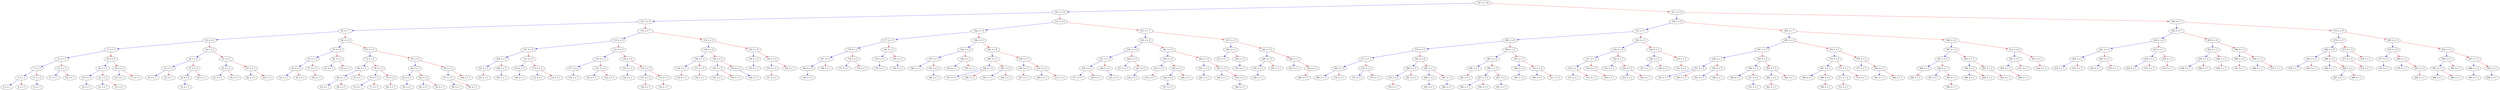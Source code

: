 digraph my_tree {
267 [label="267, h = 10"]161 [label="161, h = 9"]267 -> 161 [color=blue];
267 [label="267, h = 10"]417 [label="417, h = 9"]267 -> 417 [color=red];
161 [label="161, h = 9"]101 [label="101, h = 8"]161 -> 101 [color=blue];
161 [label="161, h = 9"]212 [label="212, h = 8"]161 -> 212 [color=red];
101 [label="101, h = 8"]49 [label="49, h = 7"]101 -> 49 [color=blue];
101 [label="101, h = 8"]133 [label="133, h = 7"]101 -> 133 [color=red];
49 [label="49, h = 7"]29 [label="29, h = 6"]49 -> 29 [color=blue];
49 [label="49, h = 7"]64 [label="64, h = 6"]49 -> 64 [color=red];
29 [label="29, h = 6"]17 [label="17, h = 5"]29 -> 17 [color=blue];
29 [label="29, h = 6"]39 [label="39, h = 5"]29 -> 39 [color=red];
17 [label="17, h = 5"]12 [label="12, h = 4"]17 -> 12 [color=blue];
17 [label="17, h = 5"]24 [label="24, h = 4"]17 -> 24 [color=red];
12 [label="12, h = 4"]7 [label="7, h = 3"]12 -> 7 [color=blue];
12 [label="12, h = 4"]15 [label="15, h = 2"]12 -> 15 [color=red];
7 [label="7, h = 3"]3 [label="3, h = 2"]7 -> 3 [color=blue];
7 [label="7, h = 3"]11 [label="11, h = 2"]7 -> 11 [color=red];
3 [label="3, h = 2"]0 [label="0, h = 1"]3 -> 0 [color=blue];
3 [label="3, h = 2"]6 [label="6, h = 1"]3 -> 6 [color=red];
11 [label="11, h = 2"]9 [label="9, h = 1"]11 -> 9 [color=blue];
15 [label="15, h = 2"]13 [label="13, h = 1"]15 -> 13 [color=blue];
15 [label="15, h = 2"]16 [label="16, h = 1"]15 -> 16 [color=red];
24 [label="24, h = 4"]20 [label="20, h = 3"]24 -> 20 [color=blue];
24 [label="24, h = 4"]26 [label="26, h = 2"]24 -> 26 [color=red];
20 [label="20, h = 3"]19 [label="19, h = 2"]20 -> 19 [color=blue];
20 [label="20, h = 3"]22 [label="22, h = 2"]20 -> 22 [color=red];
19 [label="19, h = 2"]18 [label="18, h = 1"]19 -> 18 [color=blue];
22 [label="22, h = 2"]21 [label="21, h = 1"]22 -> 21 [color=blue];
22 [label="22, h = 2"]23 [label="23, h = 1"]22 -> 23 [color=red];
26 [label="26, h = 2"]25 [label="25, h = 1"]26 -> 25 [color=blue];
26 [label="26, h = 2"]27 [label="27, h = 1"]26 -> 27 [color=red];
39 [label="39, h = 5"]34 [label="34, h = 4"]39 -> 34 [color=blue];
39 [label="39, h = 5"]45 [label="45, h = 3"]39 -> 45 [color=red];
34 [label="34, h = 4"]31 [label="31, h = 2"]34 -> 31 [color=blue];
34 [label="34, h = 4"]37 [label="37, h = 3"]34 -> 37 [color=red];
31 [label="31, h = 2"]30 [label="30, h = 1"]31 -> 30 [color=blue];
31 [label="31, h = 2"]32 [label="32, h = 1"]31 -> 32 [color=red];
37 [label="37, h = 3"]36 [label="36, h = 2"]37 -> 36 [color=blue];
37 [label="37, h = 3"]38 [label="38, h = 1"]37 -> 38 [color=red];
36 [label="36, h = 2"]35 [label="35, h = 1"]36 -> 35 [color=blue];
45 [label="45, h = 3"]42 [label="42, h = 2"]45 -> 42 [color=blue];
45 [label="45, h = 3"]47 [label="47, h = 2"]45 -> 47 [color=red];
42 [label="42, h = 2"]41 [label="41, h = 1"]42 -> 41 [color=blue];
42 [label="42, h = 2"]44 [label="44, h = 1"]42 -> 44 [color=red];
47 [label="47, h = 2"]46 [label="46, h = 1"]47 -> 46 [color=blue];
47 [label="47, h = 2"]48 [label="48, h = 1"]47 -> 48 [color=red];
64 [label="64, h = 6"]59 [label="59, h = 4"]64 -> 59 [color=blue];
64 [label="64, h = 6"]81 [label="81, h = 5"]64 -> 81 [color=red];
59 [label="59, h = 4"]55 [label="55, h = 3"]59 -> 55 [color=blue];
59 [label="59, h = 4"]62 [label="62, h = 2"]59 -> 62 [color=red];
55 [label="55, h = 3"]53 [label="53, h = 2"]55 -> 53 [color=blue];
55 [label="55, h = 3"]57 [label="57, h = 2"]55 -> 57 [color=red];
53 [label="53, h = 2"]52 [label="52, h = 1"]53 -> 52 [color=blue];
53 [label="53, h = 2"]54 [label="54, h = 1"]53 -> 54 [color=red];
57 [label="57, h = 2"]58 [label="58, h = 1"]57 -> 58 [color=red];
62 [label="62, h = 2"]61 [label="61, h = 1"]62 -> 61 [color=blue];
62 [label="62, h = 2"]63 [label="63, h = 1"]62 -> 63 [color=red];
81 [label="81, h = 5"]73 [label="73, h = 4"]81 -> 73 [color=blue];
81 [label="81, h = 5"]95 [label="95, h = 4"]81 -> 95 [color=red];
73 [label="73, h = 4"]69 [label="69, h = 3"]73 -> 69 [color=blue];
73 [label="73, h = 4"]78 [label="78, h = 3"]73 -> 78 [color=red];
69 [label="69, h = 3"]66 [label="66, h = 2"]69 -> 66 [color=blue];
69 [label="69, h = 3"]70 [label="70, h = 1"]69 -> 70 [color=red];
66 [label="66, h = 2"]65 [label="65, h = 1"]66 -> 65 [color=blue];
66 [label="66, h = 2"]68 [label="68, h = 1"]66 -> 68 [color=red];
78 [label="78, h = 3"]76 [label="76, h = 2"]78 -> 76 [color=blue];
78 [label="78, h = 3"]79 [label="79, h = 2"]78 -> 79 [color=red];
76 [label="76, h = 2"]74 [label="74, h = 1"]76 -> 74 [color=blue];
76 [label="76, h = 2"]77 [label="77, h = 1"]76 -> 77 [color=red];
79 [label="79, h = 2"]80 [label="80, h = 1"]79 -> 80 [color=red];
95 [label="95, h = 4"]84 [label="84, h = 3"]95 -> 84 [color=blue];
95 [label="95, h = 4"]99 [label="99, h = 3"]95 -> 99 [color=red];
84 [label="84, h = 3"]83 [label="83, h = 2"]84 -> 83 [color=blue];
84 [label="84, h = 3"]92 [label="92, h = 2"]84 -> 92 [color=red];
83 [label="83, h = 2"]82 [label="82, h = 1"]83 -> 82 [color=blue];
92 [label="92, h = 2"]86 [label="86, h = 1"]92 -> 86 [color=blue];
92 [label="92, h = 2"]94 [label="94, h = 1"]92 -> 94 [color=red];
99 [label="99, h = 3"]97 [label="97, h = 2"]99 -> 97 [color=blue];
99 [label="99, h = 3"]100 [label="100, h = 1"]99 -> 100 [color=red];
97 [label="97, h = 2"]96 [label="96, h = 1"]97 -> 96 [color=blue];
97 [label="97, h = 2"]98 [label="98, h = 1"]97 -> 98 [color=red];
133 [label="133, h = 7"]115 [label="115, h = 6"]133 -> 115 [color=blue];
133 [label="133, h = 7"]152 [label="152, h = 5"]133 -> 152 [color=red];
115 [label="115, h = 6"]107 [label="107, h = 4"]115 -> 107 [color=blue];
115 [label="115, h = 6"]123 [label="123, h = 5"]115 -> 123 [color=red];
107 [label="107, h = 4"]104 [label="104, h = 3"]107 -> 104 [color=blue];
107 [label="107, h = 4"]111 [label="111, h = 3"]107 -> 111 [color=red];
104 [label="104, h = 3"]102 [label="102, h = 2"]104 -> 102 [color=blue];
104 [label="104, h = 3"]106 [label="106, h = 2"]104 -> 106 [color=red];
102 [label="102, h = 2"]103 [label="103, h = 1"]102 -> 103 [color=red];
106 [label="106, h = 2"]105 [label="105, h = 1"]106 -> 105 [color=blue];
111 [label="111, h = 3"]110 [label="110, h = 2"]111 -> 110 [color=blue];
111 [label="111, h = 3"]113 [label="113, h = 2"]111 -> 113 [color=red];
110 [label="110, h = 2"]109 [label="109, h = 1"]110 -> 109 [color=blue];
113 [label="113, h = 2"]112 [label="112, h = 1"]113 -> 112 [color=blue];
113 [label="113, h = 2"]114 [label="114, h = 1"]113 -> 114 [color=red];
123 [label="123, h = 5"]119 [label="119, h = 3"]123 -> 119 [color=blue];
123 [label="123, h = 5"]126 [label="126, h = 4"]123 -> 126 [color=red];
119 [label="119, h = 3"]117 [label="117, h = 2"]119 -> 117 [color=blue];
119 [label="119, h = 3"]121 [label="121, h = 2"]119 -> 121 [color=red];
117 [label="117, h = 2"]116 [label="116, h = 1"]117 -> 116 [color=blue];
121 [label="121, h = 2"]120 [label="120, h = 1"]121 -> 120 [color=blue];
121 [label="121, h = 2"]122 [label="122, h = 1"]121 -> 122 [color=red];
126 [label="126, h = 4"]125 [label="125, h = 2"]126 -> 125 [color=blue];
126 [label="126, h = 4"]130 [label="130, h = 3"]126 -> 130 [color=red];
125 [label="125, h = 2"]124 [label="124, h = 1"]125 -> 124 [color=blue];
130 [label="130, h = 3"]127 [label="127, h = 2"]130 -> 127 [color=blue];
130 [label="130, h = 3"]131 [label="131, h = 2"]130 -> 131 [color=red];
127 [label="127, h = 2"]128 [label="128, h = 1"]127 -> 128 [color=red];
131 [label="131, h = 2"]132 [label="132, h = 1"]131 -> 132 [color=red];
152 [label="152, h = 5"]139 [label="139, h = 4"]152 -> 139 [color=blue];
152 [label="152, h = 5"]155 [label="155, h = 4"]152 -> 155 [color=red];
139 [label="139, h = 4"]136 [label="136, h = 3"]139 -> 136 [color=blue];
139 [label="139, h = 4"]144 [label="144, h = 3"]139 -> 144 [color=red];
136 [label="136, h = 3"]134 [label="134, h = 2"]136 -> 134 [color=blue];
136 [label="136, h = 3"]137 [label="137, h = 2"]136 -> 137 [color=red];
134 [label="134, h = 2"]135 [label="135, h = 1"]134 -> 135 [color=red];
137 [label="137, h = 2"]138 [label="138, h = 1"]137 -> 138 [color=red];
144 [label="144, h = 3"]142 [label="142, h = 2"]144 -> 142 [color=blue];
144 [label="144, h = 3"]150 [label="150, h = 2"]144 -> 150 [color=red];
142 [label="142, h = 2"]141 [label="141, h = 1"]142 -> 141 [color=blue];
142 [label="142, h = 2"]143 [label="143, h = 1"]142 -> 143 [color=red];
150 [label="150, h = 2"]146 [label="146, h = 1"]150 -> 146 [color=blue];
155 [label="155, h = 4"]154 [label="154, h = 2"]155 -> 154 [color=blue];
155 [label="155, h = 4"]159 [label="159, h = 3"]155 -> 159 [color=red];
154 [label="154, h = 2"]153 [label="153, h = 1"]154 -> 153 [color=blue];
159 [label="159, h = 3"]156 [label="156, h = 2"]159 -> 156 [color=blue];
159 [label="159, h = 3"]160 [label="160, h = 1"]159 -> 160 [color=red];
156 [label="156, h = 2"]157 [label="157, h = 1"]156 -> 157 [color=red];
212 [label="212, h = 8"]184 [label="184, h = 6"]212 -> 184 [color=blue];
212 [label="212, h = 8"]251 [label="251, h = 7"]212 -> 251 [color=red];
184 [label="184, h = 6"]177 [label="177, h = 5"]184 -> 177 [color=blue];
184 [label="184, h = 6"]196 [label="196, h = 5"]184 -> 196 [color=red];
177 [label="177, h = 5"]170 [label="170, h = 4"]177 -> 170 [color=blue];
177 [label="177, h = 5"]181 [label="181, h = 3"]177 -> 181 [color=red];
170 [label="170, h = 4"]167 [label="167, h = 3"]170 -> 167 [color=blue];
170 [label="170, h = 4"]174 [label="174, h = 2"]170 -> 174 [color=red];
167 [label="167, h = 3"]164 [label="164, h = 2"]167 -> 164 [color=blue];
167 [label="167, h = 3"]169 [label="169, h = 1"]167 -> 169 [color=red];
164 [label="164, h = 2"]163 [label="163, h = 1"]164 -> 163 [color=blue];
174 [label="174, h = 2"]171 [label="171, h = 1"]174 -> 171 [color=blue];
174 [label="174, h = 2"]175 [label="175, h = 1"]174 -> 175 [color=red];
181 [label="181, h = 3"]179 [label="179, h = 2"]181 -> 179 [color=blue];
181 [label="181, h = 3"]183 [label="183, h = 2"]181 -> 183 [color=red];
179 [label="179, h = 2"]178 [label="178, h = 1"]179 -> 178 [color=blue];
183 [label="183, h = 2"]182 [label="182, h = 1"]183 -> 182 [color=blue];
196 [label="196, h = 5"]192 [label="192, h = 4"]196 -> 192 [color=blue];
196 [label="196, h = 5"]205 [label="205, h = 4"]196 -> 205 [color=red];
192 [label="192, h = 4"]187 [label="187, h = 3"]192 -> 187 [color=blue];
192 [label="192, h = 4"]194 [label="194, h = 2"]192 -> 194 [color=red];
187 [label="187, h = 3"]186 [label="186, h = 1"]187 -> 186 [color=blue];
187 [label="187, h = 3"]191 [label="191, h = 2"]187 -> 191 [color=red];
191 [label="191, h = 2"]188 [label="188, h = 1"]191 -> 188 [color=blue];
194 [label="194, h = 2"]193 [label="193, h = 1"]194 -> 193 [color=blue];
194 [label="194, h = 2"]195 [label="195, h = 1"]194 -> 195 [color=red];
205 [label="205, h = 4"]200 [label="200, h = 3"]205 -> 200 [color=blue];
205 [label="205, h = 4"]208 [label="208, h = 3"]205 -> 208 [color=red];
200 [label="200, h = 3"]198 [label="198, h = 2"]200 -> 198 [color=blue];
200 [label="200, h = 3"]202 [label="202, h = 2"]200 -> 202 [color=red];
198 [label="198, h = 2"]197 [label="197, h = 1"]198 -> 197 [color=blue];
198 [label="198, h = 2"]199 [label="199, h = 1"]198 -> 199 [color=red];
202 [label="202, h = 2"]201 [label="201, h = 1"]202 -> 201 [color=blue];
202 [label="202, h = 2"]204 [label="204, h = 1"]202 -> 204 [color=red];
208 [label="208, h = 3"]206 [label="206, h = 2"]208 -> 206 [color=blue];
208 [label="208, h = 3"]210 [label="210, h = 2"]208 -> 210 [color=red];
206 [label="206, h = 2"]207 [label="207, h = 1"]206 -> 207 [color=red];
210 [label="210, h = 2"]209 [label="209, h = 1"]210 -> 209 [color=blue];
210 [label="210, h = 2"]211 [label="211, h = 1"]210 -> 211 [color=red];
251 [label="251, h = 7"]232 [label="232, h = 6"]251 -> 232 [color=blue];
251 [label="251, h = 7"]257 [label="257, h = 5"]251 -> 257 [color=red];
232 [label="232, h = 6"]226 [label="226, h = 4"]232 -> 226 [color=blue];
232 [label="232, h = 6"]241 [label="241, h = 5"]232 -> 241 [color=red];
226 [label="226, h = 4"]221 [label="221, h = 3"]226 -> 221 [color=blue];
226 [label="226, h = 4"]229 [label="229, h = 3"]226 -> 229 [color=red];
221 [label="221, h = 3"]219 [label="219, h = 2"]221 -> 219 [color=blue];
221 [label="221, h = 3"]224 [label="224, h = 2"]221 -> 224 [color=red];
219 [label="219, h = 2"]217 [label="217, h = 1"]219 -> 217 [color=blue];
219 [label="219, h = 2"]220 [label="220, h = 1"]219 -> 220 [color=red];
224 [label="224, h = 2"]222 [label="222, h = 1"]224 -> 222 [color=blue];
229 [label="229, h = 3"]227 [label="227, h = 1"]229 -> 227 [color=blue];
229 [label="229, h = 3"]231 [label="231, h = 2"]229 -> 231 [color=red];
231 [label="231, h = 2"]230 [label="230, h = 1"]231 -> 230 [color=blue];
241 [label="241, h = 5"]236 [label="236, h = 4"]241 -> 236 [color=blue];
241 [label="241, h = 5"]244 [label="244, h = 4"]241 -> 244 [color=red];
236 [label="236, h = 4"]233 [label="233, h = 2"]236 -> 233 [color=blue];
236 [label="236, h = 4"]239 [label="239, h = 3"]236 -> 239 [color=red];
233 [label="233, h = 2"]235 [label="235, h = 1"]233 -> 235 [color=red];
239 [label="239, h = 3"]238 [label="238, h = 2"]239 -> 238 [color=blue];
239 [label="239, h = 3"]240 [label="240, h = 1"]239 -> 240 [color=red];
238 [label="238, h = 2"]237 [label="237, h = 1"]238 -> 237 [color=blue];
244 [label="244, h = 4"]243 [label="243, h = 2"]244 -> 243 [color=blue];
244 [label="244, h = 4"]247 [label="247, h = 3"]244 -> 247 [color=red];
243 [label="243, h = 2"]242 [label="242, h = 1"]243 -> 242 [color=blue];
247 [label="247, h = 3"]246 [label="246, h = 1"]247 -> 246 [color=blue];
247 [label="247, h = 3"]250 [label="250, h = 2"]247 -> 250 [color=red];
250 [label="250, h = 2"]248 [label="248, h = 1"]250 -> 248 [color=blue];
257 [label="257, h = 5"]254 [label="254, h = 3"]257 -> 254 [color=blue];
257 [label="257, h = 5"]262 [label="262, h = 4"]257 -> 262 [color=red];
254 [label="254, h = 3"]253 [label="253, h = 1"]254 -> 253 [color=blue];
254 [label="254, h = 3"]256 [label="256, h = 2"]254 -> 256 [color=red];
256 [label="256, h = 2"]255 [label="255, h = 1"]256 -> 255 [color=blue];
262 [label="262, h = 4"]260 [label="260, h = 3"]262 -> 260 [color=blue];
262 [label="262, h = 4"]264 [label="264, h = 3"]262 -> 264 [color=red];
260 [label="260, h = 3"]259 [label="259, h = 2"]260 -> 259 [color=blue];
260 [label="260, h = 3"]261 [label="261, h = 1"]260 -> 261 [color=red];
259 [label="259, h = 2"]258 [label="258, h = 1"]259 -> 258 [color=blue];
264 [label="264, h = 3"]263 [label="263, h = 1"]264 -> 263 [color=blue];
264 [label="264, h = 3"]265 [label="265, h = 2"]264 -> 265 [color=red];
265 [label="265, h = 2"]266 [label="266, h = 1"]265 -> 266 [color=red];
417 [label="417, h = 9"]334 [label="334, h = 8"]417 -> 334 [color=blue];
417 [label="417, h = 9"]456 [label="456, h = 7"]417 -> 456 [color=red];
334 [label="334, h = 8"]312 [label="312, h = 7"]334 -> 312 [color=blue];
334 [label="334, h = 8"]385 [label="385, h = 7"]334 -> 385 [color=red];
312 [label="312, h = 7"]289 [label="289, h = 6"]312 -> 289 [color=blue];
312 [label="312, h = 7"]326 [label="326, h = 5"]312 -> 326 [color=red];
289 [label="289, h = 6"]276 [label="276, h = 5"]289 -> 276 [color=blue];
289 [label="289, h = 6"]304 [label="304, h = 5"]289 -> 304 [color=red];
276 [label="276, h = 5"]271 [label="271, h = 3"]276 -> 271 [color=blue];
276 [label="276, h = 5"]282 [label="282, h = 4"]276 -> 282 [color=red];
271 [label="271, h = 3"]269 [label="269, h = 2"]271 -> 269 [color=blue];
271 [label="271, h = 3"]274 [label="274, h = 2"]271 -> 274 [color=red];
269 [label="269, h = 2"]268 [label="268, h = 1"]269 -> 268 [color=blue];
269 [label="269, h = 2"]270 [label="270, h = 1"]269 -> 270 [color=red];
274 [label="274, h = 2"]273 [label="273, h = 1"]274 -> 273 [color=blue];
274 [label="274, h = 2"]275 [label="275, h = 1"]274 -> 275 [color=red];
282 [label="282, h = 4"]280 [label="280, h = 3"]282 -> 280 [color=blue];
282 [label="282, h = 4"]285 [label="285, h = 3"]282 -> 285 [color=red];
280 [label="280, h = 3"]278 [label="278, h = 2"]280 -> 278 [color=blue];
280 [label="280, h = 3"]281 [label="281, h = 1"]280 -> 281 [color=red];
278 [label="278, h = 2"]279 [label="279, h = 1"]278 -> 279 [color=red];
285 [label="285, h = 3"]284 [label="284, h = 2"]285 -> 284 [color=blue];
285 [label="285, h = 3"]287 [label="287, h = 2"]285 -> 287 [color=red];
284 [label="284, h = 2"]283 [label="283, h = 1"]284 -> 283 [color=blue];
287 [label="287, h = 2"]286 [label="286, h = 1"]287 -> 286 [color=blue];
304 [label="304, h = 5"]293 [label="293, h = 4"]304 -> 293 [color=blue];
304 [label="304, h = 5"]307 [label="307, h = 3"]304 -> 307 [color=red];
293 [label="293, h = 4"]290 [label="290, h = 2"]293 -> 290 [color=blue];
293 [label="293, h = 4"]300 [label="300, h = 3"]293 -> 300 [color=red];
290 [label="290, h = 2"]292 [label="292, h = 1"]290 -> 292 [color=red];
300 [label="300, h = 3"]297 [label="297, h = 2"]300 -> 297 [color=blue];
300 [label="300, h = 3"]303 [label="303, h = 2"]300 -> 303 [color=red];
297 [label="297, h = 2"]296 [label="296, h = 1"]297 -> 296 [color=blue];
297 [label="297, h = 2"]299 [label="299, h = 1"]297 -> 299 [color=red];
303 [label="303, h = 2"]302 [label="302, h = 1"]303 -> 302 [color=blue];
307 [label="307, h = 3"]306 [label="306, h = 2"]307 -> 306 [color=blue];
307 [label="307, h = 3"]310 [label="310, h = 2"]307 -> 310 [color=red];
306 [label="306, h = 2"]305 [label="305, h = 1"]306 -> 305 [color=blue];
310 [label="310, h = 2"]309 [label="309, h = 1"]310 -> 309 [color=blue];
310 [label="310, h = 2"]311 [label="311, h = 1"]310 -> 311 [color=red];
326 [label="326, h = 5"]320 [label="320, h = 4"]326 -> 320 [color=blue];
326 [label="326, h = 5"]330 [label="330, h = 3"]326 -> 330 [color=red];
320 [label="320, h = 4"]317 [label="317, h = 3"]320 -> 317 [color=blue];
320 [label="320, h = 4"]322 [label="322, h = 3"]320 -> 322 [color=red];
317 [label="317, h = 3"]314 [label="314, h = 2"]317 -> 314 [color=blue];
317 [label="317, h = 3"]318 [label="318, h = 2"]317 -> 318 [color=red];
314 [label="314, h = 2"]313 [label="313, h = 1"]314 -> 313 [color=blue];
314 [label="314, h = 2"]315 [label="315, h = 1"]314 -> 315 [color=red];
318 [label="318, h = 2"]319 [label="319, h = 1"]318 -> 319 [color=red];
322 [label="322, h = 3"]321 [label="321, h = 1"]322 -> 321 [color=blue];
322 [label="322, h = 3"]324 [label="324, h = 2"]322 -> 324 [color=red];
324 [label="324, h = 2"]323 [label="323, h = 1"]324 -> 323 [color=blue];
324 [label="324, h = 2"]325 [label="325, h = 1"]324 -> 325 [color=red];
330 [label="330, h = 3"]328 [label="328, h = 2"]330 -> 328 [color=blue];
330 [label="330, h = 3"]332 [label="332, h = 2"]330 -> 332 [color=red];
328 [label="328, h = 2"]327 [label="327, h = 1"]328 -> 327 [color=blue];
328 [label="328, h = 2"]329 [label="329, h = 1"]328 -> 329 [color=red];
332 [label="332, h = 2"]333 [label="333, h = 1"]332 -> 333 [color=red];
385 [label="385, h = 7"]365 [label="365, h = 6"]385 -> 365 [color=blue];
385 [label="385, h = 7"]404 [label="404, h = 6"]385 -> 404 [color=red];
365 [label="365, h = 6"]347 [label="347, h = 5"]365 -> 347 [color=blue];
365 [label="365, h = 6"]376 [label="376, h = 5"]365 -> 376 [color=red];
347 [label="347, h = 5"]340 [label="340, h = 3"]347 -> 340 [color=blue];
347 [label="347, h = 5"]359 [label="359, h = 4"]347 -> 359 [color=red];
340 [label="340, h = 3"]337 [label="337, h = 2"]340 -> 337 [color=blue];
340 [label="340, h = 3"]345 [label="345, h = 2"]340 -> 345 [color=red];
337 [label="337, h = 2"]335 [label="335, h = 1"]337 -> 335 [color=blue];
337 [label="337, h = 2"]338 [label="338, h = 1"]337 -> 338 [color=red];
345 [label="345, h = 2"]342 [label="342, h = 1"]345 -> 342 [color=blue];
345 [label="345, h = 2"]346 [label="346, h = 1"]345 -> 346 [color=red];
359 [label="359, h = 4"]350 [label="350, h = 3"]359 -> 350 [color=blue];
359 [label="359, h = 4"]363 [label="363, h = 3"]359 -> 363 [color=red];
350 [label="350, h = 3"]348 [label="348, h = 1"]350 -> 348 [color=blue];
350 [label="350, h = 3"]357 [label="357, h = 2"]350 -> 357 [color=red];
357 [label="357, h = 2"]353 [label="353, h = 1"]357 -> 353 [color=blue];
363 [label="363, h = 3"]360 [label="360, h = 2"]363 -> 360 [color=blue];
363 [label="363, h = 3"]364 [label="364, h = 1"]363 -> 364 [color=red];
360 [label="360, h = 2"]362 [label="362, h = 1"]360 -> 362 [color=red];
376 [label="376, h = 5"]370 [label="370, h = 4"]376 -> 370 [color=blue];
376 [label="376, h = 5"]379 [label="379, h = 3"]376 -> 379 [color=red];
370 [label="370, h = 4"]367 [label="367, h = 3"]370 -> 367 [color=blue];
370 [label="370, h = 4"]373 [label="373, h = 3"]370 -> 373 [color=red];
367 [label="367, h = 3"]366 [label="366, h = 1"]367 -> 366 [color=blue];
367 [label="367, h = 3"]368 [label="368, h = 2"]367 -> 368 [color=red];
368 [label="368, h = 2"]369 [label="369, h = 1"]368 -> 369 [color=red];
373 [label="373, h = 3"]371 [label="371, h = 2"]373 -> 371 [color=blue];
373 [label="373, h = 3"]374 [label="374, h = 1"]373 -> 374 [color=red];
371 [label="371, h = 2"]372 [label="372, h = 1"]371 -> 372 [color=red];
379 [label="379, h = 3"]377 [label="377, h = 1"]379 -> 377 [color=blue];
379 [label="379, h = 3"]382 [label="382, h = 2"]379 -> 382 [color=red];
382 [label="382, h = 2"]381 [label="381, h = 1"]382 -> 381 [color=blue];
382 [label="382, h = 2"]384 [label="384, h = 1"]382 -> 384 [color=red];
404 [label="404, h = 6"]397 [label="397, h = 5"]404 -> 397 [color=blue];
404 [label="404, h = 6"]413 [label="413, h = 4"]404 -> 413 [color=red];
397 [label="397, h = 5"]391 [label="391, h = 4"]397 -> 391 [color=blue];
397 [label="397, h = 5"]401 [label="401, h = 3"]397 -> 401 [color=red];
391 [label="391, h = 4"]388 [label="388, h = 2"]391 -> 388 [color=blue];
391 [label="391, h = 4"]394 [label="394, h = 3"]391 -> 394 [color=red];
388 [label="388, h = 2"]390 [label="390, h = 1"]388 -> 390 [color=red];
394 [label="394, h = 3"]393 [label="393, h = 1"]394 -> 393 [color=blue];
394 [label="394, h = 3"]395 [label="395, h = 2"]394 -> 395 [color=red];
395 [label="395, h = 2"]396 [label="396, h = 1"]395 -> 396 [color=red];
401 [label="401, h = 3"]399 [label="399, h = 2"]401 -> 399 [color=blue];
401 [label="401, h = 3"]402 [label="402, h = 2"]401 -> 402 [color=red];
399 [label="399, h = 2"]398 [label="398, h = 1"]399 -> 398 [color=blue];
399 [label="399, h = 2"]400 [label="400, h = 1"]399 -> 400 [color=red];
402 [label="402, h = 2"]403 [label="403, h = 1"]402 -> 403 [color=red];
413 [label="413, h = 4"]407 [label="407, h = 3"]413 -> 407 [color=blue];
413 [label="413, h = 4"]415 [label="415, h = 2"]413 -> 415 [color=red];
407 [label="407, h = 3"]405 [label="405, h = 2"]407 -> 405 [color=blue];
407 [label="407, h = 3"]411 [label="411, h = 1"]407 -> 411 [color=red];
405 [label="405, h = 2"]406 [label="406, h = 1"]405 -> 406 [color=red];
415 [label="415, h = 2"]416 [label="416, h = 1"]415 -> 416 [color=red];
456 [label="456, h = 7"]436 [label="436, h = 5"]456 -> 436 [color=blue];
456 [label="456, h = 7"]475 [label="475, h = 6"]456 -> 475 [color=red];
436 [label="436, h = 5"]428 [label="428, h = 4"]436 -> 428 [color=blue];
436 [label="436, h = 5"]445 [label="445, h = 4"]436 -> 445 [color=red];
428 [label="428, h = 4"]423 [label="423, h = 3"]428 -> 423 [color=blue];
428 [label="428, h = 4"]433 [label="433, h = 3"]428 -> 433 [color=red];
423 [label="423, h = 3"]420 [label="420, h = 2"]423 -> 420 [color=blue];
423 [label="423, h = 3"]426 [label="426, h = 2"]423 -> 426 [color=red];
420 [label="420, h = 2"]419 [label="419, h = 1"]420 -> 419 [color=blue];
420 [label="420, h = 2"]421 [label="421, h = 1"]420 -> 421 [color=red];
426 [label="426, h = 2"]425 [label="425, h = 1"]426 -> 425 [color=blue];
426 [label="426, h = 2"]427 [label="427, h = 1"]426 -> 427 [color=red];
433 [label="433, h = 3"]430 [label="430, h = 2"]433 -> 430 [color=blue];
433 [label="433, h = 3"]434 [label="434, h = 2"]433 -> 434 [color=red];
430 [label="430, h = 2"]429 [label="429, h = 1"]430 -> 429 [color=blue];
430 [label="430, h = 2"]431 [label="431, h = 1"]430 -> 431 [color=red];
434 [label="434, h = 2"]435 [label="435, h = 1"]434 -> 435 [color=red];
445 [label="445, h = 4"]442 [label="442, h = 3"]445 -> 442 [color=blue];
445 [label="445, h = 4"]448 [label="448, h = 3"]445 -> 448 [color=red];
442 [label="442, h = 3"]439 [label="439, h = 2"]442 -> 439 [color=blue];
442 [label="442, h = 3"]443 [label="443, h = 2"]442 -> 443 [color=red];
439 [label="439, h = 2"]438 [label="438, h = 1"]439 -> 438 [color=blue];
439 [label="439, h = 2"]440 [label="440, h = 1"]439 -> 440 [color=red];
443 [label="443, h = 2"]444 [label="444, h = 1"]443 -> 444 [color=red];
448 [label="448, h = 3"]446 [label="446, h = 2"]448 -> 446 [color=blue];
448 [label="448, h = 3"]454 [label="454, h = 2"]448 -> 454 [color=red];
446 [label="446, h = 2"]447 [label="447, h = 1"]446 -> 447 [color=red];
454 [label="454, h = 2"]449 [label="449, h = 1"]454 -> 449 [color=blue];
454 [label="454, h = 2"]455 [label="455, h = 1"]454 -> 455 [color=red];
475 [label="475, h = 6"]470 [label="470, h = 5"]475 -> 470 [color=blue];
475 [label="475, h = 6"]485 [label="485, h = 5"]475 -> 485 [color=red];
470 [label="470, h = 5"]464 [label="464, h = 4"]470 -> 464 [color=blue];
470 [label="470, h = 5"]473 [label="473, h = 3"]470 -> 473 [color=red];
464 [label="464, h = 4"]461 [label="461, h = 2"]464 -> 461 [color=blue];
464 [label="464, h = 4"]466 [label="466, h = 3"]464 -> 466 [color=red];
461 [label="461, h = 2"]458 [label="458, h = 1"]461 -> 458 [color=blue];
461 [label="461, h = 2"]462 [label="462, h = 1"]461 -> 462 [color=red];
466 [label="466, h = 3"]465 [label="465, h = 1"]466 -> 465 [color=blue];
466 [label="466, h = 3"]468 [label="468, h = 2"]466 -> 468 [color=red];
468 [label="468, h = 2"]467 [label="467, h = 1"]468 -> 467 [color=blue];
468 [label="468, h = 2"]469 [label="469, h = 1"]468 -> 469 [color=red];
473 [label="473, h = 3"]471 [label="471, h = 2"]473 -> 471 [color=blue];
473 [label="473, h = 3"]474 [label="474, h = 1"]473 -> 474 [color=red];
471 [label="471, h = 2"]472 [label="472, h = 1"]471 -> 472 [color=red];
485 [label="485, h = 5"]478 [label="478, h = 4"]485 -> 478 [color=blue];
485 [label="485, h = 5"]492 [label="492, h = 4"]485 -> 492 [color=red];
478 [label="478, h = 4"]477 [label="477, h = 2"]478 -> 477 [color=blue];
478 [label="478, h = 4"]480 [label="480, h = 3"]478 -> 480 [color=red];
477 [label="477, h = 2"]476 [label="476, h = 1"]477 -> 476 [color=blue];
480 [label="480, h = 3"]479 [label="479, h = 1"]480 -> 479 [color=blue];
480 [label="480, h = 3"]481 [label="481, h = 2"]480 -> 481 [color=red];
481 [label="481, h = 2"]484 [label="484, h = 1"]481 -> 484 [color=red];
492 [label="492, h = 4"]490 [label="490, h = 3"]492 -> 490 [color=blue];
492 [label="492, h = 4"]497 [label="497, h = 3"]492 -> 497 [color=red];
490 [label="490, h = 3"]487 [label="487, h = 2"]490 -> 487 [color=blue];
490 [label="490, h = 3"]491 [label="491, h = 1"]490 -> 491 [color=red];
487 [label="487, h = 2"]486 [label="486, h = 1"]487 -> 486 [color=blue];
487 [label="487, h = 2"]489 [label="489, h = 1"]487 -> 489 [color=red];
497 [label="497, h = 3"]496 [label="496, h = 2"]497 -> 496 [color=blue];
497 [label="497, h = 3"]500 [label="500, h = 2"]497 -> 500 [color=red];
496 [label="496, h = 2"]494 [label="494, h = 1"]496 -> 494 [color=blue];
500 [label="500, h = 2"]499 [label="499, h = 1"]500 -> 499 [color=blue];
}
